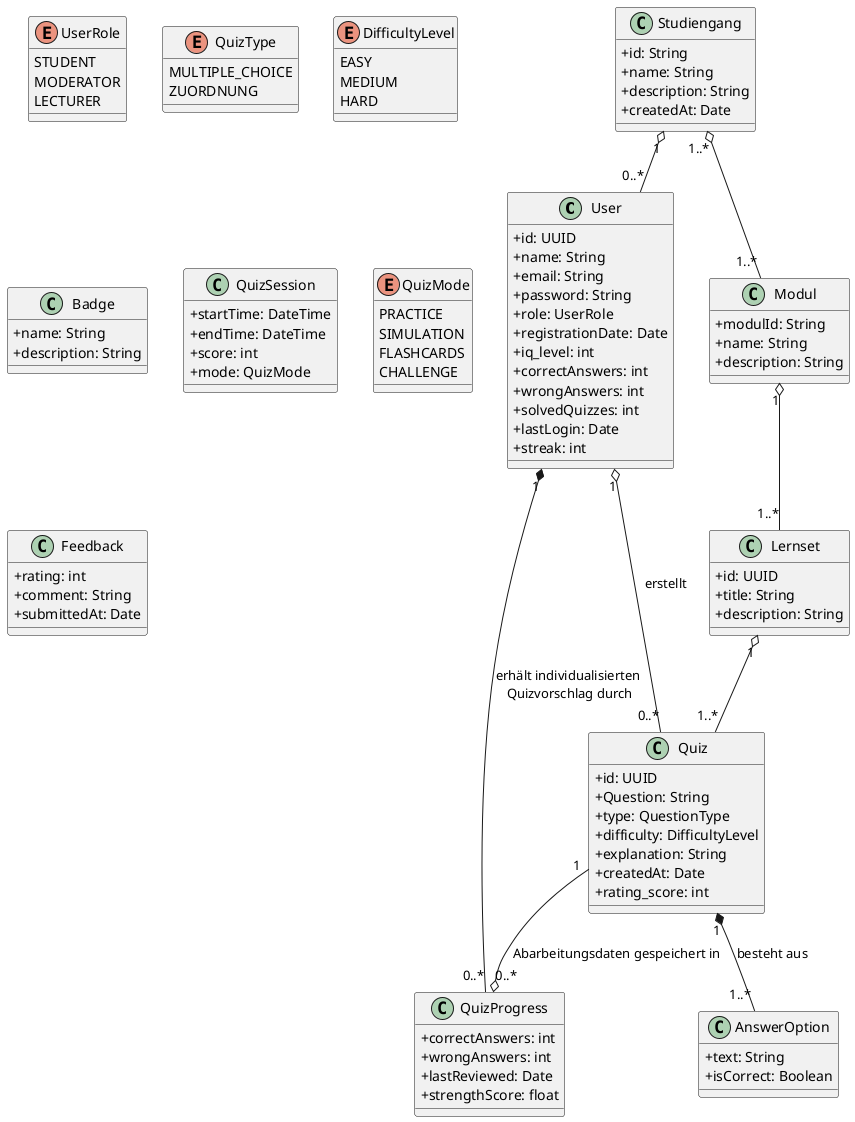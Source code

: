 @startuml
skinparam classAttributeIconSize 0

' ----------------------------
'      Entitäten / Klassen
' ----------------------------

class User {
  +id: UUID
  +name: String
  +email: String
  +password: String
  +role: UserRole
  +registrationDate: Date
  +iq_level: int
  +correctAnswers: int
  +wrongAnswers: int
  +solvedQuizzes: int 
  +lastLogin: Date
  'zusätzliche Speicherung der solvedQuizzes, 
  'da bei Referenz auf Quiz nach Löschen dieses Probleme entstehen
  +streak: int
}

enum UserRole {
  STUDENT
  MODERATOR
  LECTURER
}

class Modul {
  +modulId: String
  +name: String
  '+semester: String
  +description: String
}

class Lernset {
  +id: UUID
  +title: String
  +description: String
}

class Quiz {
  +id: UUID
  +Question: String
  +type: QuestionType
  +difficulty: DifficultyLevel
  +explanation: String
  +createdAt: Date
  +rating_score: int
}

enum QuizType {
  MULTIPLE_CHOICE
  'FREITEXT
  ZUORDNUNG
}

enum DifficultyLevel {
  EASY
  MEDIUM
  HARD
}

class AnswerOption {
  +text: String
  +isCorrect: Boolean
}

class QuizProgress {
  +correctAnswers: int
  +wrongAnswers: int
  +lastReviewed: Date
  +strengthScore: float
}

class Badge {
  +name: String
  +description: String
}

class QuizSession {
  +startTime: DateTime
  +endTime: DateTime
  +score: int
  +mode: QuizMode
}

enum QuizMode {
  PRACTICE
  SIMULATION
  FLASHCARDS
  CHALLENGE
}

class Feedback {
  +rating: int
  +comment: String
  +submittedAt: Date
}

class Studiengang {
  +id: String
  +name: String
  +description: String
  +createdAt: Date
}


' ----------------------------
'      Beziehungen
' ----------------------------
User "1" *-- "0..*" QuizProgress : erhält individualisierten\n Quizvorschlag durch
'User "1" *-- "0..*" QuizSession
'User "1" o-- "0..*" Feedback
'User "1" o-- "0..*" Badge
User "1" o-- "0..*" Quiz : erstellt
Studiengang "1" o-- "0..*" User

'User "1" -- "0..*" StudyGroup : istMitglied
'StudyGroup "1" -- "0..*" QuizSession : gemeinsameQuizze

Modul "1" o-- "1..*" Lernset
Lernset "1" o-- "1..*" Quiz
Quiz "1" *-- "1..*" AnswerOption : besteht aus
'Quiz "1" *-- "0..*" Feedback
Quiz "1" --o "0..*" QuizProgress : Abarbeitungsdaten gespeichert in
'Quiz "0..*" -- "1" LearningHistory : Referenz auf 
Studiengang "1..*" o-- "1..*" Modul 
@enduml
